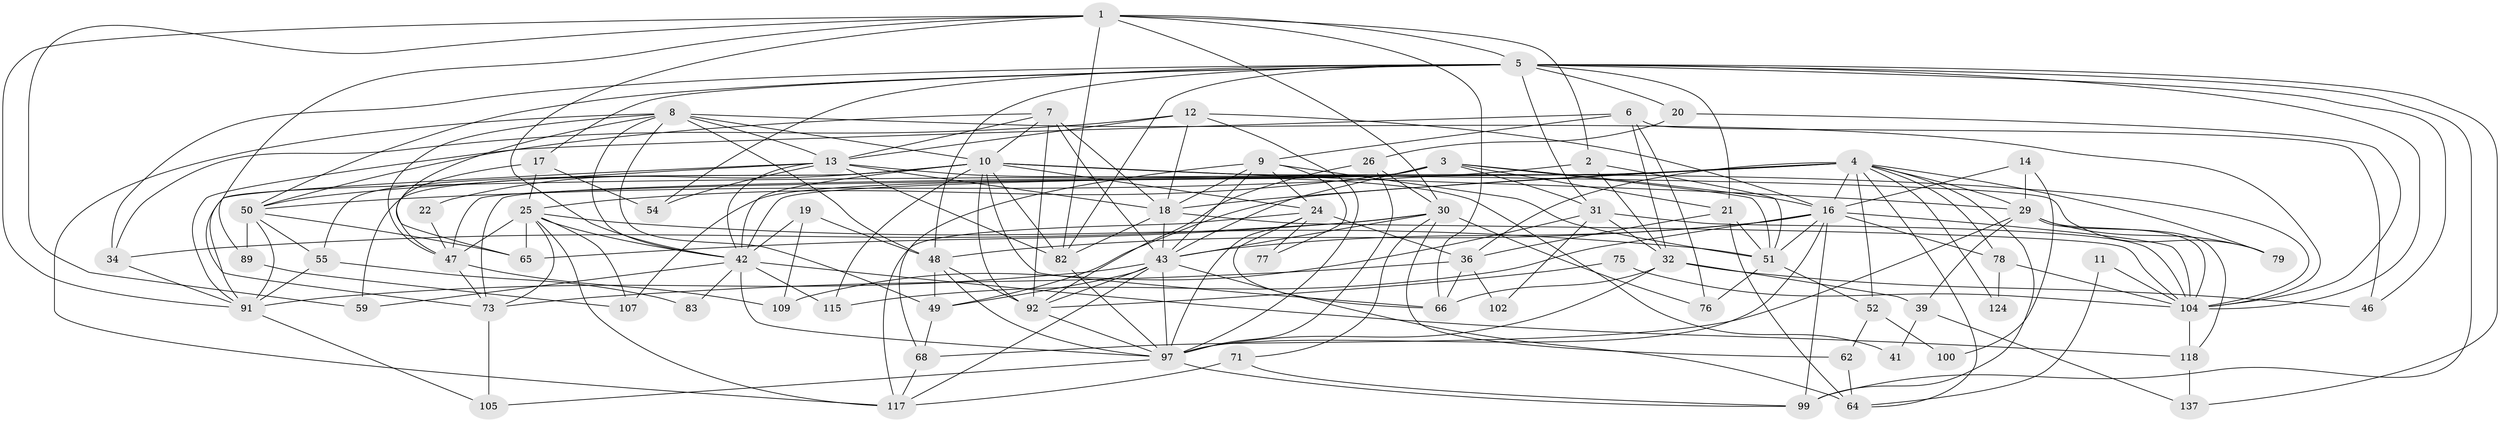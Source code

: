 // original degree distribution, {4: 0.3108108108108108, 5: 0.1891891891891892, 3: 0.24324324324324326, 8: 0.02702702702702703, 2: 0.14189189189189189, 6: 0.060810810810810814, 7: 0.02027027027027027, 11: 0.006756756756756757}
// Generated by graph-tools (version 1.1) at 2025/15/03/09/25 04:15:05]
// undirected, 74 vertices, 209 edges
graph export_dot {
graph [start="1"]
  node [color=gray90,style=filled];
  1 [super="+53+74+63"];
  2;
  3 [super="+85+37"];
  4 [super="+35+61+60+93"];
  5 [super="+56+58"];
  6 [super="+87"];
  7 [super="+139"];
  8 [super="+144+27+143"];
  9 [super="+119+38"];
  10 [super="+114+57+15"];
  11;
  12 [super="+128"];
  13 [super="+72+28"];
  14;
  16 [super="+116+23+136"];
  17;
  18 [super="+130"];
  19;
  20;
  21;
  22;
  24 [super="+45"];
  25 [super="+80+135"];
  26;
  29 [super="+111"];
  30 [super="+121+40"];
  31 [super="+90"];
  32 [super="+33"];
  34;
  36 [super="+122"];
  39;
  41;
  42 [super="+70+106"];
  43 [super="+112+69+147"];
  46;
  47;
  48 [super="+103+141"];
  49;
  50 [super="+94"];
  51 [super="+67"];
  52 [super="+129"];
  54;
  55;
  59 [super="+98"];
  62;
  64 [super="+134"];
  65 [super="+113"];
  66 [super="+101"];
  68;
  71;
  73 [super="+84"];
  75;
  76;
  77 [super="+120"];
  78;
  79;
  82 [super="+131"];
  83;
  89;
  91;
  92 [super="+96"];
  97 [super="+125+126"];
  99;
  100;
  102;
  104 [super="+138+108"];
  105;
  107;
  109;
  115;
  117;
  118;
  124;
  137;
  1 -- 89;
  1 -- 2;
  1 -- 82;
  1 -- 30;
  1 -- 5;
  1 -- 91;
  1 -- 66;
  1 -- 59;
  1 -- 42;
  2 -- 50;
  2 -- 32;
  2 -- 51;
  3 -- 91;
  3 -- 43;
  3 -- 107;
  3 -- 51;
  3 -- 21;
  3 -- 16;
  3 -- 25;
  3 -- 31;
  4 -- 99;
  4 -- 124;
  4 -- 47;
  4 -- 79;
  4 -- 18;
  4 -- 36;
  4 -- 52;
  4 -- 29;
  4 -- 64;
  4 -- 49;
  4 -- 78;
  4 -- 73;
  4 -- 42;
  4 -- 16;
  5 -- 50;
  5 -- 34;
  5 -- 99;
  5 -- 104;
  5 -- 137;
  5 -- 46;
  5 -- 48 [weight=2];
  5 -- 82;
  5 -- 20;
  5 -- 21;
  5 -- 54;
  5 -- 31;
  5 -- 17;
  6 -- 91;
  6 -- 76;
  6 -- 32;
  6 -- 46;
  6 -- 9;
  7 -- 92 [weight=2];
  7 -- 10;
  7 -- 50;
  7 -- 18;
  7 -- 43;
  7 -- 13;
  8 -- 49;
  8 -- 42;
  8 -- 47;
  8 -- 13 [weight=2];
  8 -- 65;
  8 -- 104;
  8 -- 48;
  8 -- 10;
  8 -- 117;
  9 -- 68;
  9 -- 43 [weight=2];
  9 -- 18;
  9 -- 51;
  9 -- 77;
  9 -- 24;
  10 -- 82;
  10 -- 24;
  10 -- 79;
  10 -- 104;
  10 -- 29;
  10 -- 92;
  10 -- 42;
  10 -- 66;
  10 -- 55;
  10 -- 115;
  10 -- 22;
  10 -- 59;
  11 -- 104;
  11 -- 64;
  12 -- 34;
  12 -- 18;
  12 -- 16;
  12 -- 97;
  12 -- 13;
  13 -- 18;
  13 -- 42;
  13 -- 73;
  13 -- 41;
  13 -- 82;
  13 -- 50;
  13 -- 54;
  14 -- 100;
  14 -- 29;
  14 -- 16;
  16 -- 104;
  16 -- 43;
  16 -- 99;
  16 -- 48;
  16 -- 97 [weight=2];
  16 -- 51;
  16 -- 115;
  16 -- 78;
  17 -- 54;
  17 -- 47;
  17 -- 25;
  18 -- 43;
  18 -- 104;
  18 -- 82;
  19 -- 109;
  19 -- 48;
  19 -- 42;
  20 -- 26;
  20 -- 104;
  21 -- 36;
  21 -- 64;
  21 -- 51;
  22 -- 47;
  24 -- 66;
  24 -- 77 [weight=2];
  24 -- 97 [weight=2];
  24 -- 36;
  24 -- 117;
  25 -- 51;
  25 -- 65;
  25 -- 117;
  25 -- 107;
  25 -- 47;
  25 -- 73;
  25 -- 42;
  26 -- 92;
  26 -- 30;
  26 -- 97;
  29 -- 68;
  29 -- 104;
  29 -- 118;
  29 -- 39;
  29 -- 79;
  30 -- 34;
  30 -- 71 [weight=2];
  30 -- 62;
  30 -- 43;
  30 -- 76;
  30 -- 65;
  31 -- 109;
  31 -- 102;
  31 -- 32;
  31 -- 104;
  32 -- 97;
  32 -- 39;
  32 -- 46;
  32 -- 66;
  34 -- 91;
  36 -- 66;
  36 -- 102;
  36 -- 73;
  39 -- 137;
  39 -- 41;
  42 -- 115;
  42 -- 97 [weight=2];
  42 -- 59;
  42 -- 83;
  42 -- 118;
  43 -- 49;
  43 -- 117;
  43 -- 91;
  43 -- 97 [weight=2];
  43 -- 92;
  43 -- 64;
  47 -- 73;
  47 -- 109;
  48 -- 92;
  48 -- 49;
  48 -- 97;
  49 -- 68;
  50 -- 91;
  50 -- 55;
  50 -- 65;
  50 -- 89;
  51 -- 52;
  51 -- 76;
  52 -- 62;
  52 -- 100;
  55 -- 83;
  55 -- 91;
  62 -- 64;
  68 -- 117;
  71 -- 99;
  71 -- 117;
  73 -- 105;
  75 -- 104;
  75 -- 92;
  78 -- 124;
  78 -- 104;
  82 -- 97;
  89 -- 107;
  91 -- 105;
  92 -- 97;
  97 -- 99;
  97 -- 105;
  104 -- 118;
  118 -- 137;
}

